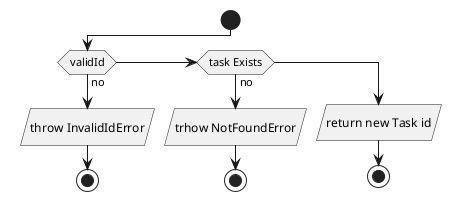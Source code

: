 @startuml

start
if (validId) then (no)
  :throw InvalidIdError/
  stop
elseif (task Exists) then (no)
  :trhow NotFoundError/
  stop
else ()
    :return new Task id/
    stop

@enduml
